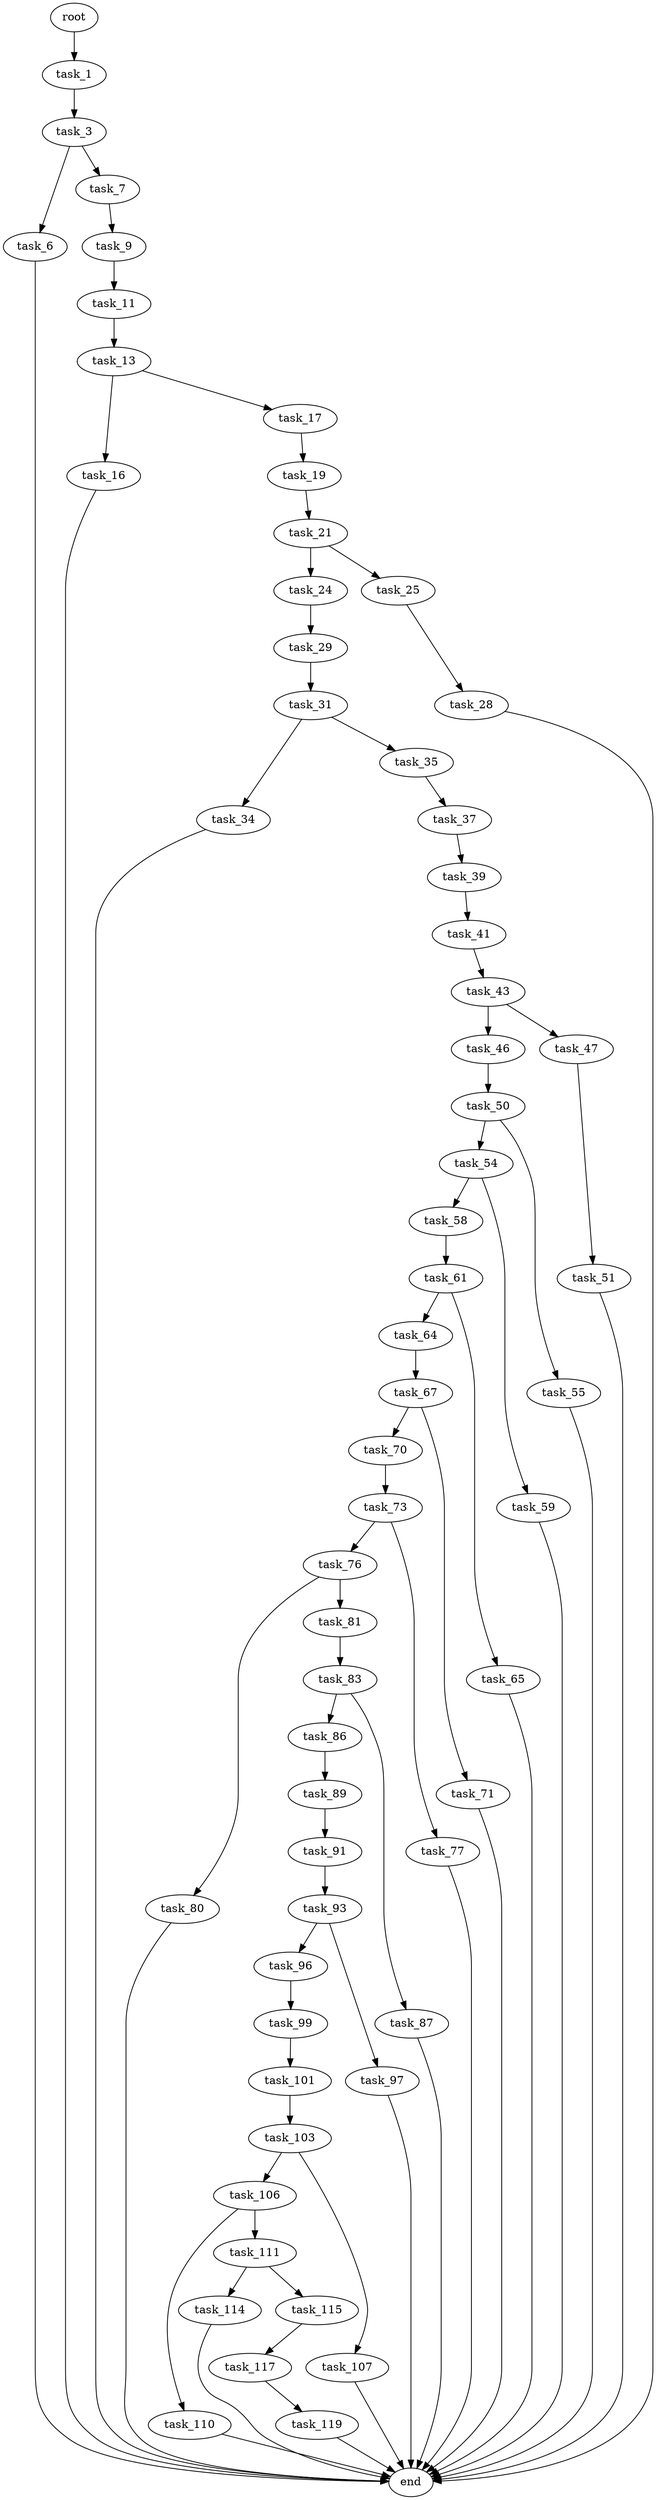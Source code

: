 digraph G {
  root [size="0.000000"];
  task_1 [size="5806072072.000000"];
  task_3 [size="618766728930.000000"];
  task_6 [size="28991029248.000000"];
  task_7 [size="37914603722.000000"];
  end [size="0.000000"];
  task_9 [size="5559401692.000000"];
  task_11 [size="7211987451.000000"];
  task_13 [size="262866974039.000000"];
  task_16 [size="36473125440.000000"];
  task_17 [size="1073741824000.000000"];
  task_19 [size="8140923001.000000"];
  task_21 [size="1129313798407.000000"];
  task_24 [size="8589934592.000000"];
  task_25 [size="58237416645.000000"];
  task_29 [size="31135006881.000000"];
  task_28 [size="1073741824000.000000"];
  task_31 [size="12320759224.000000"];
  task_34 [size="1042866925125.000000"];
  task_35 [size="3275309749.000000"];
  task_37 [size="549755813888.000000"];
  task_39 [size="8589934592.000000"];
  task_41 [size="782757789696.000000"];
  task_43 [size="7890552878.000000"];
  task_46 [size="68719476736.000000"];
  task_47 [size="8589934592.000000"];
  task_50 [size="59950640131.000000"];
  task_51 [size="2093780682.000000"];
  task_54 [size="368293445632.000000"];
  task_55 [size="1073741824000.000000"];
  task_58 [size="12854505066.000000"];
  task_59 [size="782757789696.000000"];
  task_61 [size="1497358689.000000"];
  task_64 [size="43337518642.000000"];
  task_65 [size="316972114147.000000"];
  task_67 [size="629766813308.000000"];
  task_70 [size="549755813888.000000"];
  task_71 [size="1095165809278.000000"];
  task_73 [size="368293445632.000000"];
  task_76 [size="12497077964.000000"];
  task_77 [size="142720638703.000000"];
  task_80 [size="8589934592.000000"];
  task_81 [size="32323881993.000000"];
  task_83 [size="42789883419.000000"];
  task_86 [size="32388068038.000000"];
  task_87 [size="782757789696.000000"];
  task_89 [size="368293445632.000000"];
  task_91 [size="2883762577.000000"];
  task_93 [size="173360609011.000000"];
  task_96 [size="1073741824000.000000"];
  task_97 [size="368293445632.000000"];
  task_99 [size="1073741824000.000000"];
  task_101 [size="549755813888.000000"];
  task_103 [size="12120682816.000000"];
  task_106 [size="28991029248.000000"];
  task_107 [size="5770192556.000000"];
  task_110 [size="250357317083.000000"];
  task_111 [size="368293445632.000000"];
  task_114 [size="549755813888.000000"];
  task_115 [size="2655763470.000000"];
  task_117 [size="28991029248.000000"];
  task_119 [size="231928233984.000000"];

  root -> task_1 [size="1.000000"];
  task_1 -> task_3 [size="209715200.000000"];
  task_3 -> task_6 [size="411041792.000000"];
  task_3 -> task_7 [size="411041792.000000"];
  task_6 -> end [size="1.000000"];
  task_7 -> task_9 [size="838860800.000000"];
  task_9 -> task_11 [size="134217728.000000"];
  task_11 -> task_13 [size="301989888.000000"];
  task_13 -> task_16 [size="679477248.000000"];
  task_13 -> task_17 [size="679477248.000000"];
  task_16 -> end [size="1.000000"];
  task_17 -> task_19 [size="838860800.000000"];
  task_19 -> task_21 [size="134217728.000000"];
  task_21 -> task_24 [size="838860800.000000"];
  task_21 -> task_25 [size="838860800.000000"];
  task_24 -> task_29 [size="33554432.000000"];
  task_25 -> task_28 [size="209715200.000000"];
  task_29 -> task_31 [size="838860800.000000"];
  task_28 -> end [size="1.000000"];
  task_31 -> task_34 [size="536870912.000000"];
  task_31 -> task_35 [size="536870912.000000"];
  task_34 -> end [size="1.000000"];
  task_35 -> task_37 [size="75497472.000000"];
  task_37 -> task_39 [size="536870912.000000"];
  task_39 -> task_41 [size="33554432.000000"];
  task_41 -> task_43 [size="679477248.000000"];
  task_43 -> task_46 [size="679477248.000000"];
  task_43 -> task_47 [size="679477248.000000"];
  task_46 -> task_50 [size="134217728.000000"];
  task_47 -> task_51 [size="33554432.000000"];
  task_50 -> task_54 [size="75497472.000000"];
  task_50 -> task_55 [size="75497472.000000"];
  task_51 -> end [size="1.000000"];
  task_54 -> task_58 [size="411041792.000000"];
  task_54 -> task_59 [size="411041792.000000"];
  task_55 -> end [size="1.000000"];
  task_58 -> task_61 [size="209715200.000000"];
  task_59 -> end [size="1.000000"];
  task_61 -> task_64 [size="33554432.000000"];
  task_61 -> task_65 [size="33554432.000000"];
  task_64 -> task_67 [size="679477248.000000"];
  task_65 -> end [size="1.000000"];
  task_67 -> task_70 [size="679477248.000000"];
  task_67 -> task_71 [size="679477248.000000"];
  task_70 -> task_73 [size="536870912.000000"];
  task_71 -> end [size="1.000000"];
  task_73 -> task_76 [size="411041792.000000"];
  task_73 -> task_77 [size="411041792.000000"];
  task_76 -> task_80 [size="411041792.000000"];
  task_76 -> task_81 [size="411041792.000000"];
  task_77 -> end [size="1.000000"];
  task_80 -> end [size="1.000000"];
  task_81 -> task_83 [size="75497472.000000"];
  task_83 -> task_86 [size="838860800.000000"];
  task_83 -> task_87 [size="838860800.000000"];
  task_86 -> task_89 [size="536870912.000000"];
  task_87 -> end [size="1.000000"];
  task_89 -> task_91 [size="411041792.000000"];
  task_91 -> task_93 [size="75497472.000000"];
  task_93 -> task_96 [size="679477248.000000"];
  task_93 -> task_97 [size="679477248.000000"];
  task_96 -> task_99 [size="838860800.000000"];
  task_97 -> end [size="1.000000"];
  task_99 -> task_101 [size="838860800.000000"];
  task_101 -> task_103 [size="536870912.000000"];
  task_103 -> task_106 [size="536870912.000000"];
  task_103 -> task_107 [size="536870912.000000"];
  task_106 -> task_110 [size="75497472.000000"];
  task_106 -> task_111 [size="75497472.000000"];
  task_107 -> end [size="1.000000"];
  task_110 -> end [size="1.000000"];
  task_111 -> task_114 [size="411041792.000000"];
  task_111 -> task_115 [size="411041792.000000"];
  task_114 -> end [size="1.000000"];
  task_115 -> task_117 [size="209715200.000000"];
  task_117 -> task_119 [size="75497472.000000"];
  task_119 -> end [size="1.000000"];
}
